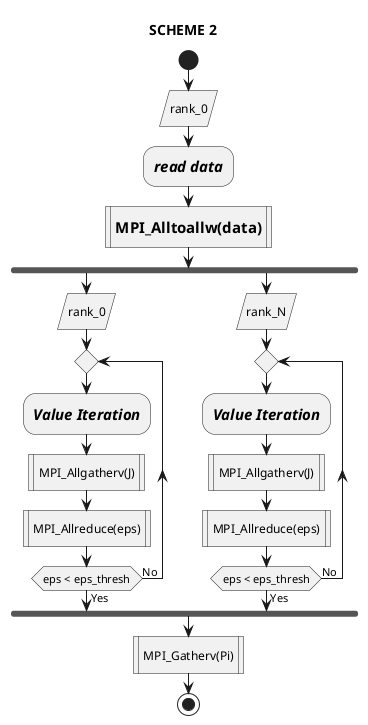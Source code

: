 @startuml
'left to right direction
' Horizontal lines: -->, <--, <-->'
title SCHEME 2
start
    :rank_0/
    :<size:15><i><b>read data</b></i></size>;
:<size:15><b>MPI_Alltoallw(data)</b></size>|
fork
    :rank_0/
repeat
    :<size:15><i><b>Value Iteration</b></i></size>;
    :MPI_Allgatherv(J)|
    :MPI_Allreduce(eps)|
repeat while (eps < eps_thresh) is (No) not (Yes)
fork again
    :rank_N/
repeat
    :<size:15><i><b>Value Iteration</b></i></size>;
    :MPI_Allgatherv(J)|
    :MPI_Allreduce(eps)|
repeat while (eps < eps_thresh) is (No) not (Yes)
end fork
:MPI_Gatherv(Pi)|
stop

@enduml